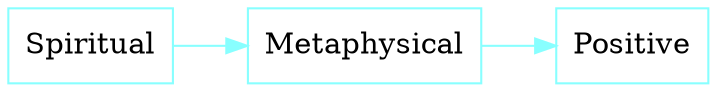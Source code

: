 digraph D {
rankdir = LR
style = filled
fontcolor = black
color = black
bgcolor = white
gradientangle = 0
dpi = 300
"cluster_86" [rankdir=TB, shape=box, penwidth=1, color="#88ffff", fontcolor=black, fillcolor=white, style=filled, gradientangle=270.05, label="Spiritual"]
"cluster_87" [rankdir=TB, shape=box, penwidth=1, color="#88ffff", fontcolor=black, fillcolor=white, style=filled, gradientangle=270.05, label="Metaphysical"]
"cluster_88" [rankdir=TB, shape=box, penwidth=1, color="#88ffff", fontcolor=black, fillcolor=white, style=filled, gradientangle=270.05, label="Positive"]
"cluster_87" -> "cluster_88" [color="#88ffff", penwidth=1, ltail="cluster_87", lhead="cluster_88"]
"cluster_86" -> "cluster_87" [color="#88ffff", penwidth=1, ltail="cluster_87", lhead="cluster_88"]
}